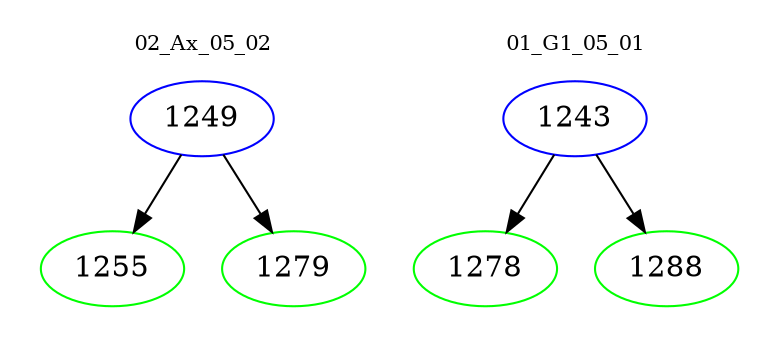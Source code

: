 digraph{
subgraph cluster_0 {
color = white
label = "02_Ax_05_02";
fontsize=10;
T0_1249 [label="1249", color="blue"]
T0_1249 -> T0_1255 [color="black"]
T0_1255 [label="1255", color="green"]
T0_1249 -> T0_1279 [color="black"]
T0_1279 [label="1279", color="green"]
}
subgraph cluster_1 {
color = white
label = "01_G1_05_01";
fontsize=10;
T1_1243 [label="1243", color="blue"]
T1_1243 -> T1_1278 [color="black"]
T1_1278 [label="1278", color="green"]
T1_1243 -> T1_1288 [color="black"]
T1_1288 [label="1288", color="green"]
}
}

